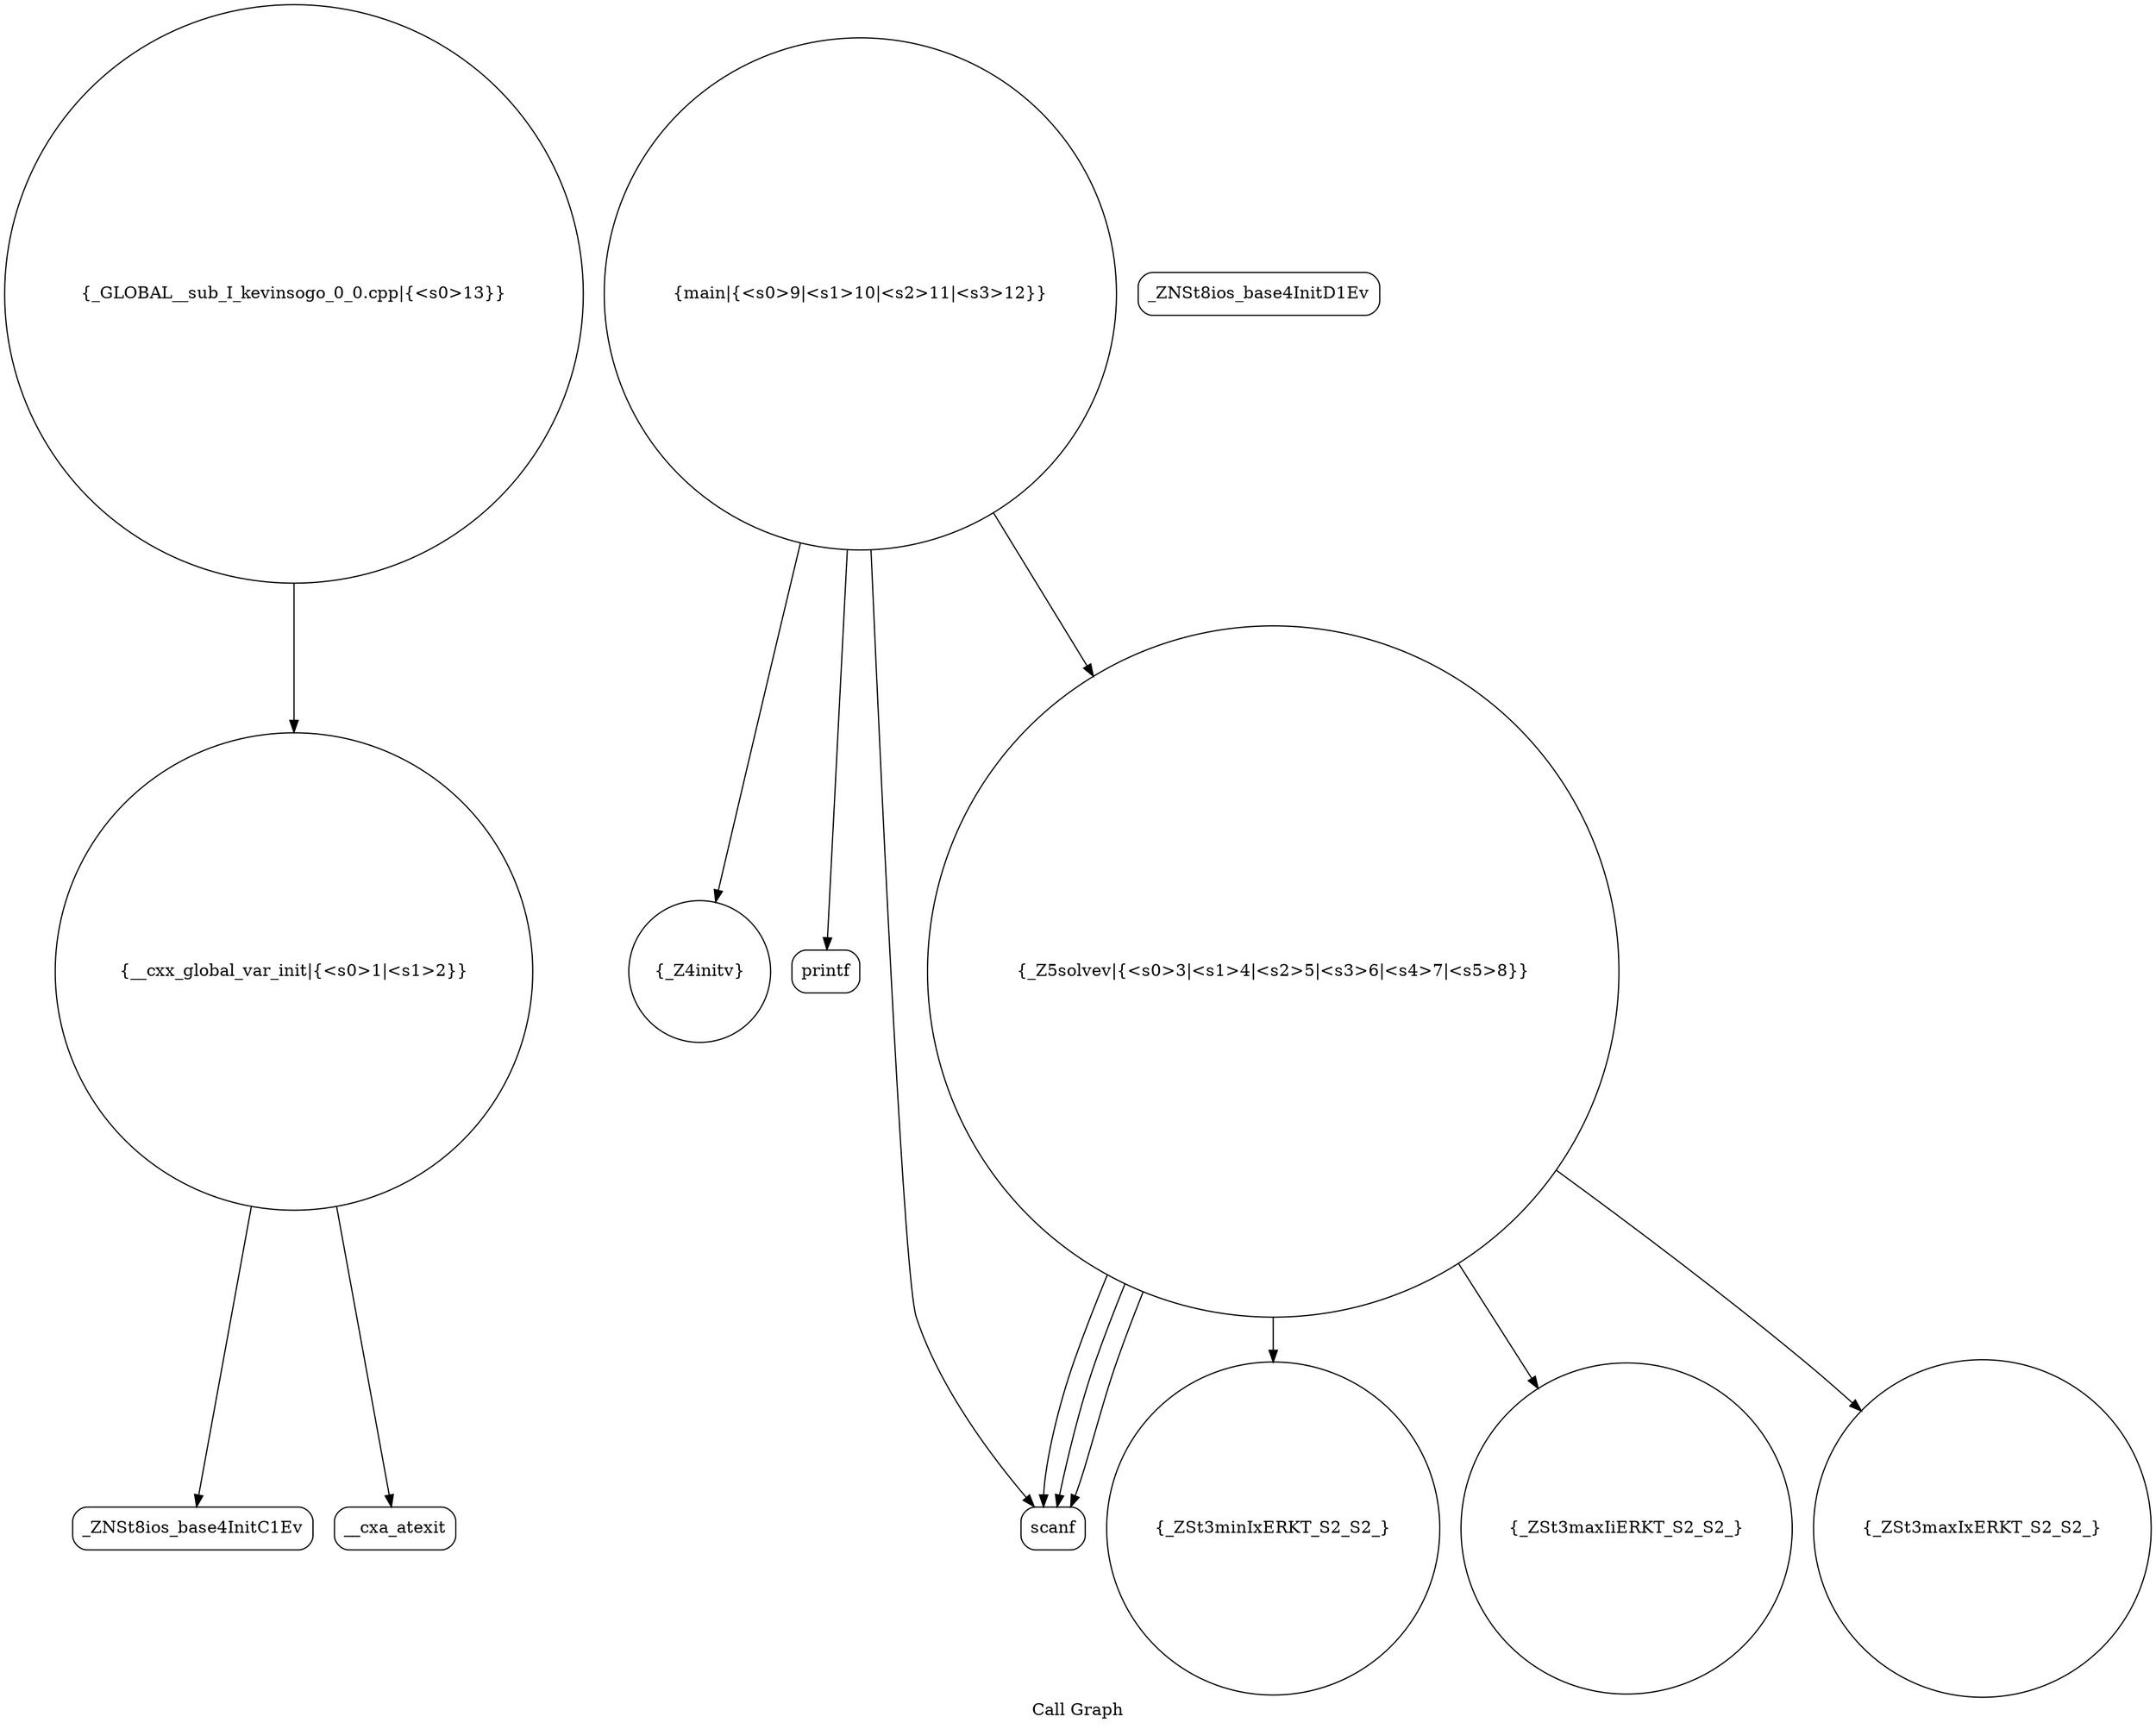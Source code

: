 digraph "Call Graph" {
	label="Call Graph";

	Node0x55beb4d19d10 [shape=record,shape=circle,label="{__cxx_global_var_init|{<s0>1|<s1>2}}"];
	Node0x55beb4d19d10:s0 -> Node0x55beb4d1a1a0[color=black];
	Node0x55beb4d19d10:s1 -> Node0x55beb4d1a2a0[color=black];
	Node0x55beb4d1a4a0 [shape=record,shape=circle,label="{_ZSt3minIxERKT_S2_S2_}"];
	Node0x55beb4d1a220 [shape=record,shape=Mrecord,label="{_ZNSt8ios_base4InitD1Ev}"];
	Node0x55beb4d1a5a0 [shape=record,shape=circle,label="{_ZSt3maxIiERKT_S2_S2_}"];
	Node0x55beb4d1a320 [shape=record,shape=circle,label="{_Z4initv}"];
	Node0x55beb4d1a6a0 [shape=record,shape=Mrecord,label="{printf}"];
	Node0x55beb4d1a420 [shape=record,shape=Mrecord,label="{scanf}"];
	Node0x55beb4d1a1a0 [shape=record,shape=Mrecord,label="{_ZNSt8ios_base4InitC1Ev}"];
	Node0x55beb4d1a520 [shape=record,shape=circle,label="{_ZSt3maxIxERKT_S2_S2_}"];
	Node0x55beb4d1a2a0 [shape=record,shape=Mrecord,label="{__cxa_atexit}"];
	Node0x55beb4d1a620 [shape=record,shape=circle,label="{main|{<s0>9|<s1>10|<s2>11|<s3>12}}"];
	Node0x55beb4d1a620:s0 -> Node0x55beb4d1a320[color=black];
	Node0x55beb4d1a620:s1 -> Node0x55beb4d1a420[color=black];
	Node0x55beb4d1a620:s2 -> Node0x55beb4d1a3a0[color=black];
	Node0x55beb4d1a620:s3 -> Node0x55beb4d1a6a0[color=black];
	Node0x55beb4d1a3a0 [shape=record,shape=circle,label="{_Z5solvev|{<s0>3|<s1>4|<s2>5|<s3>6|<s4>7|<s5>8}}"];
	Node0x55beb4d1a3a0:s0 -> Node0x55beb4d1a420[color=black];
	Node0x55beb4d1a3a0:s1 -> Node0x55beb4d1a420[color=black];
	Node0x55beb4d1a3a0:s2 -> Node0x55beb4d1a420[color=black];
	Node0x55beb4d1a3a0:s3 -> Node0x55beb4d1a4a0[color=black];
	Node0x55beb4d1a3a0:s4 -> Node0x55beb4d1a520[color=black];
	Node0x55beb4d1a3a0:s5 -> Node0x55beb4d1a5a0[color=black];
	Node0x55beb4d1a720 [shape=record,shape=circle,label="{_GLOBAL__sub_I_kevinsogo_0_0.cpp|{<s0>13}}"];
	Node0x55beb4d1a720:s0 -> Node0x55beb4d19d10[color=black];
}
